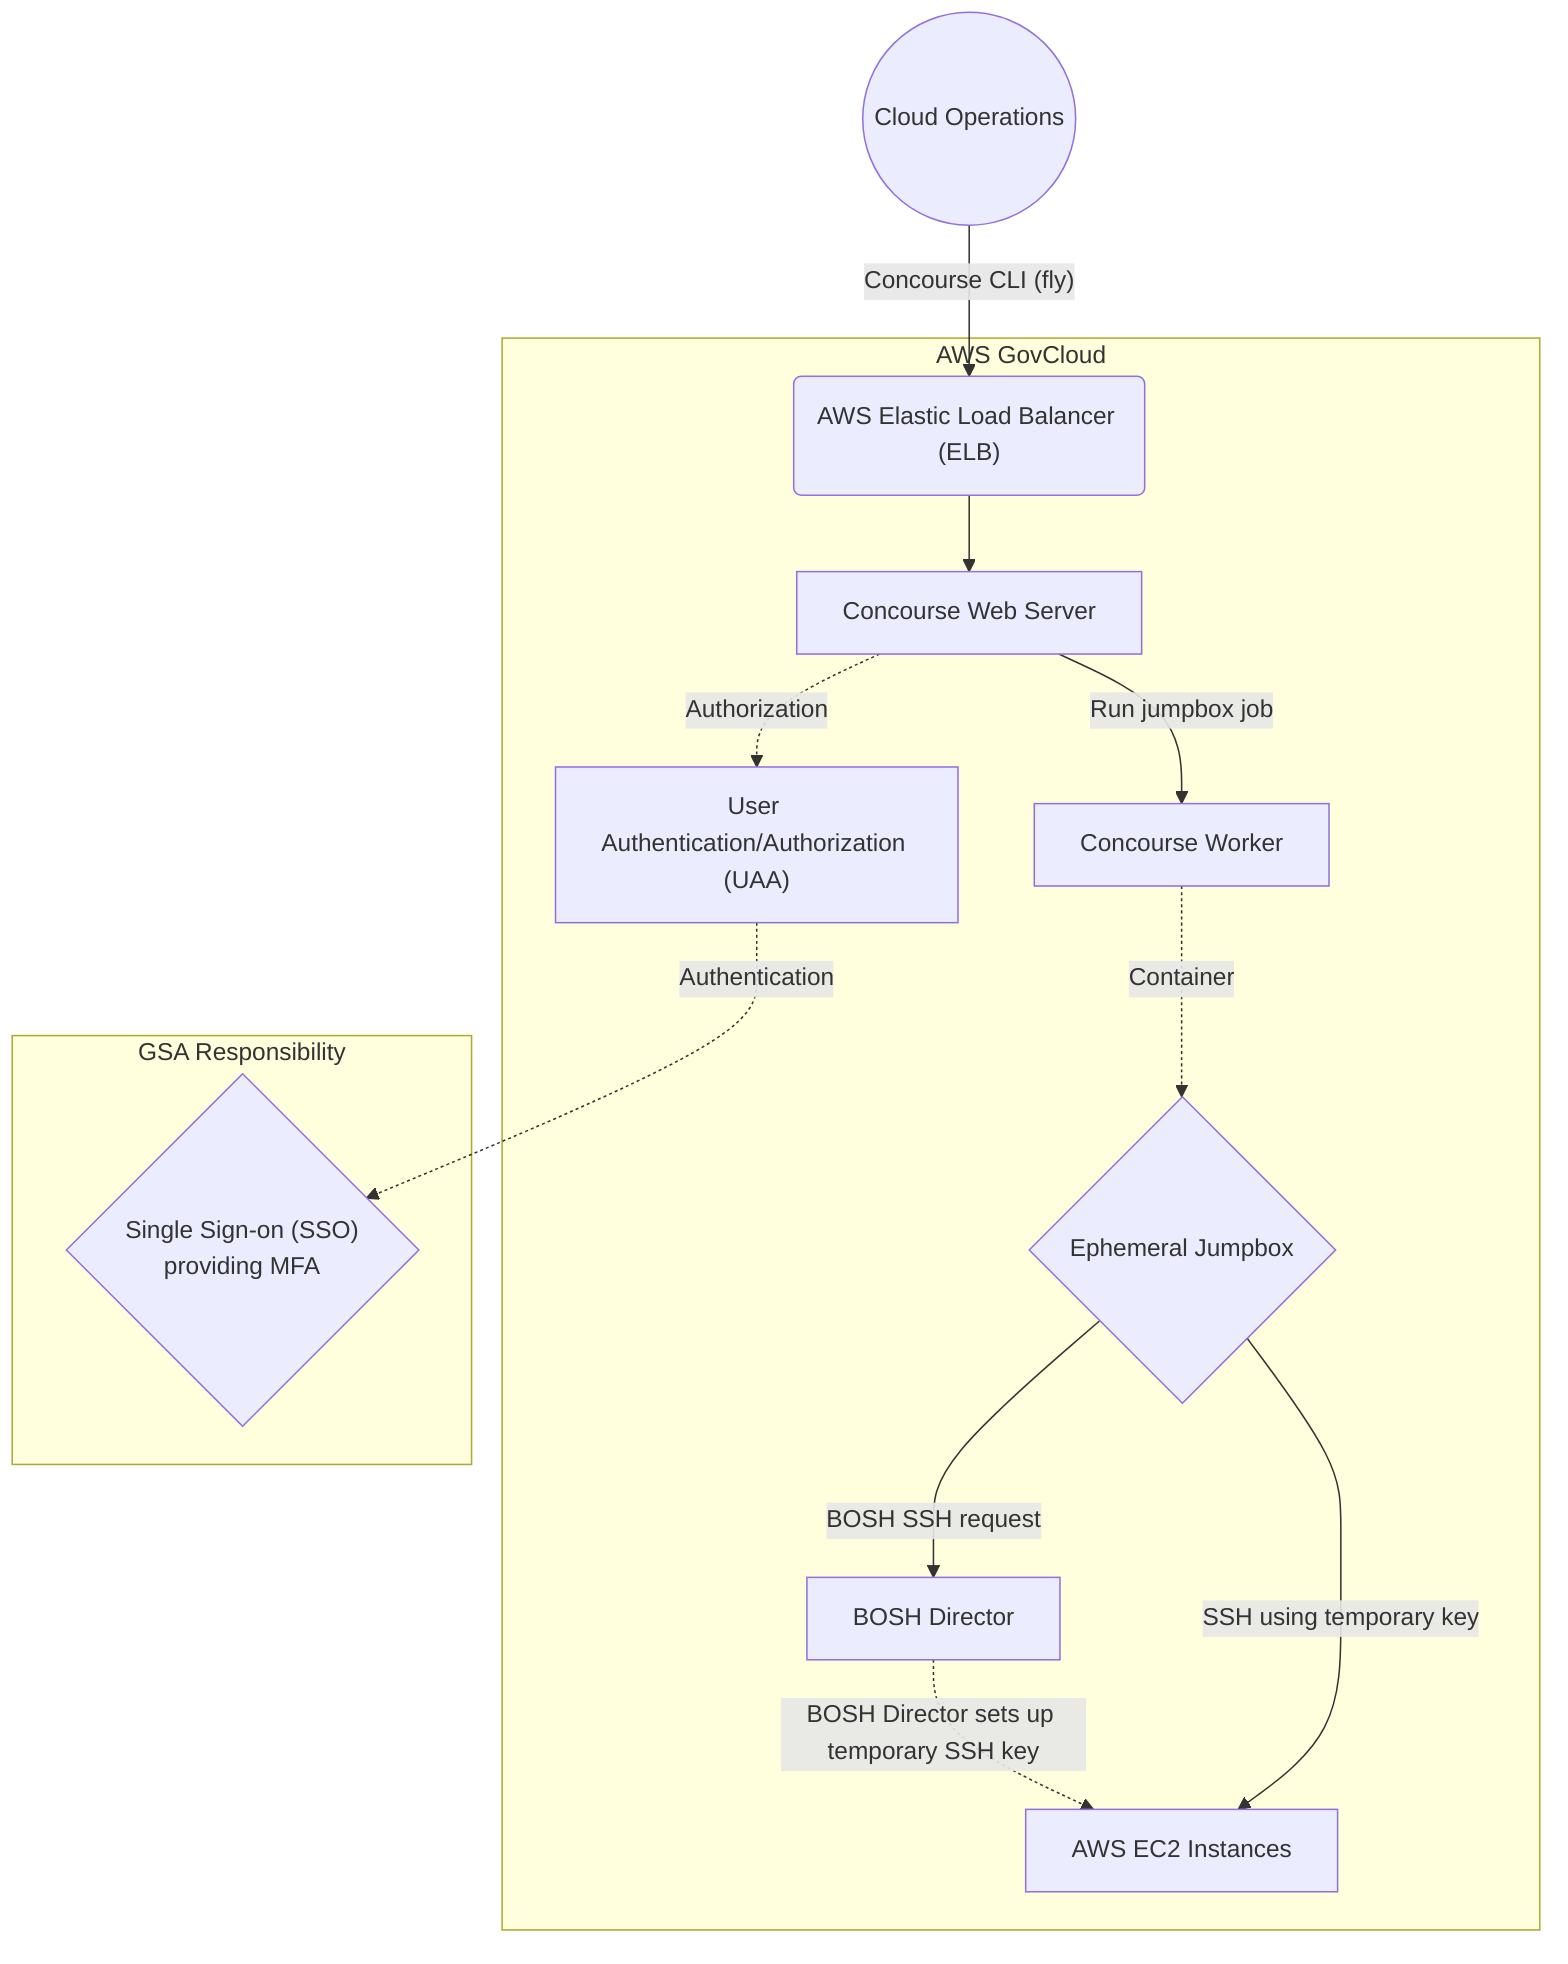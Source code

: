 %% title: 10-4.2 Jumpbox Data Flow
%% description: Section 10 - System Environment - Figure 10-4.2 Jumpbox Data Flow
graph TD

  subgraph AWS GovCloud
    UAA["User Authentication/Authorization (UAA)"]
    web["Concourse Web Server"]
    worker[Concourse Worker]
    Jumpbox{Ephemeral Jumpbox}
    BOSH[BOSH Director]
    EC2[AWS EC2 Instances]
    ELB("AWS Elastic Load Balancer (ELB)")
  end
  subgraph GSA Responsibility
    SAML{"Single Sign-on (SSO)<br>providing MFA"}
  end
  Ops((Cloud Operations))

  Ops--"Concourse CLI (fly)"-->ELB
  ELB-->web
  UAA-.Authentication.->SAML
  web-.Authorization.->UAA
  web--Run jumpbox job-->worker
  worker-.Container.->Jumpbox
  Jumpbox--BOSH SSH request-->BOSH
  BOSH-.BOSH Director sets up temporary SSH key.->EC2
  Jumpbox--SSH using temporary key-->EC2